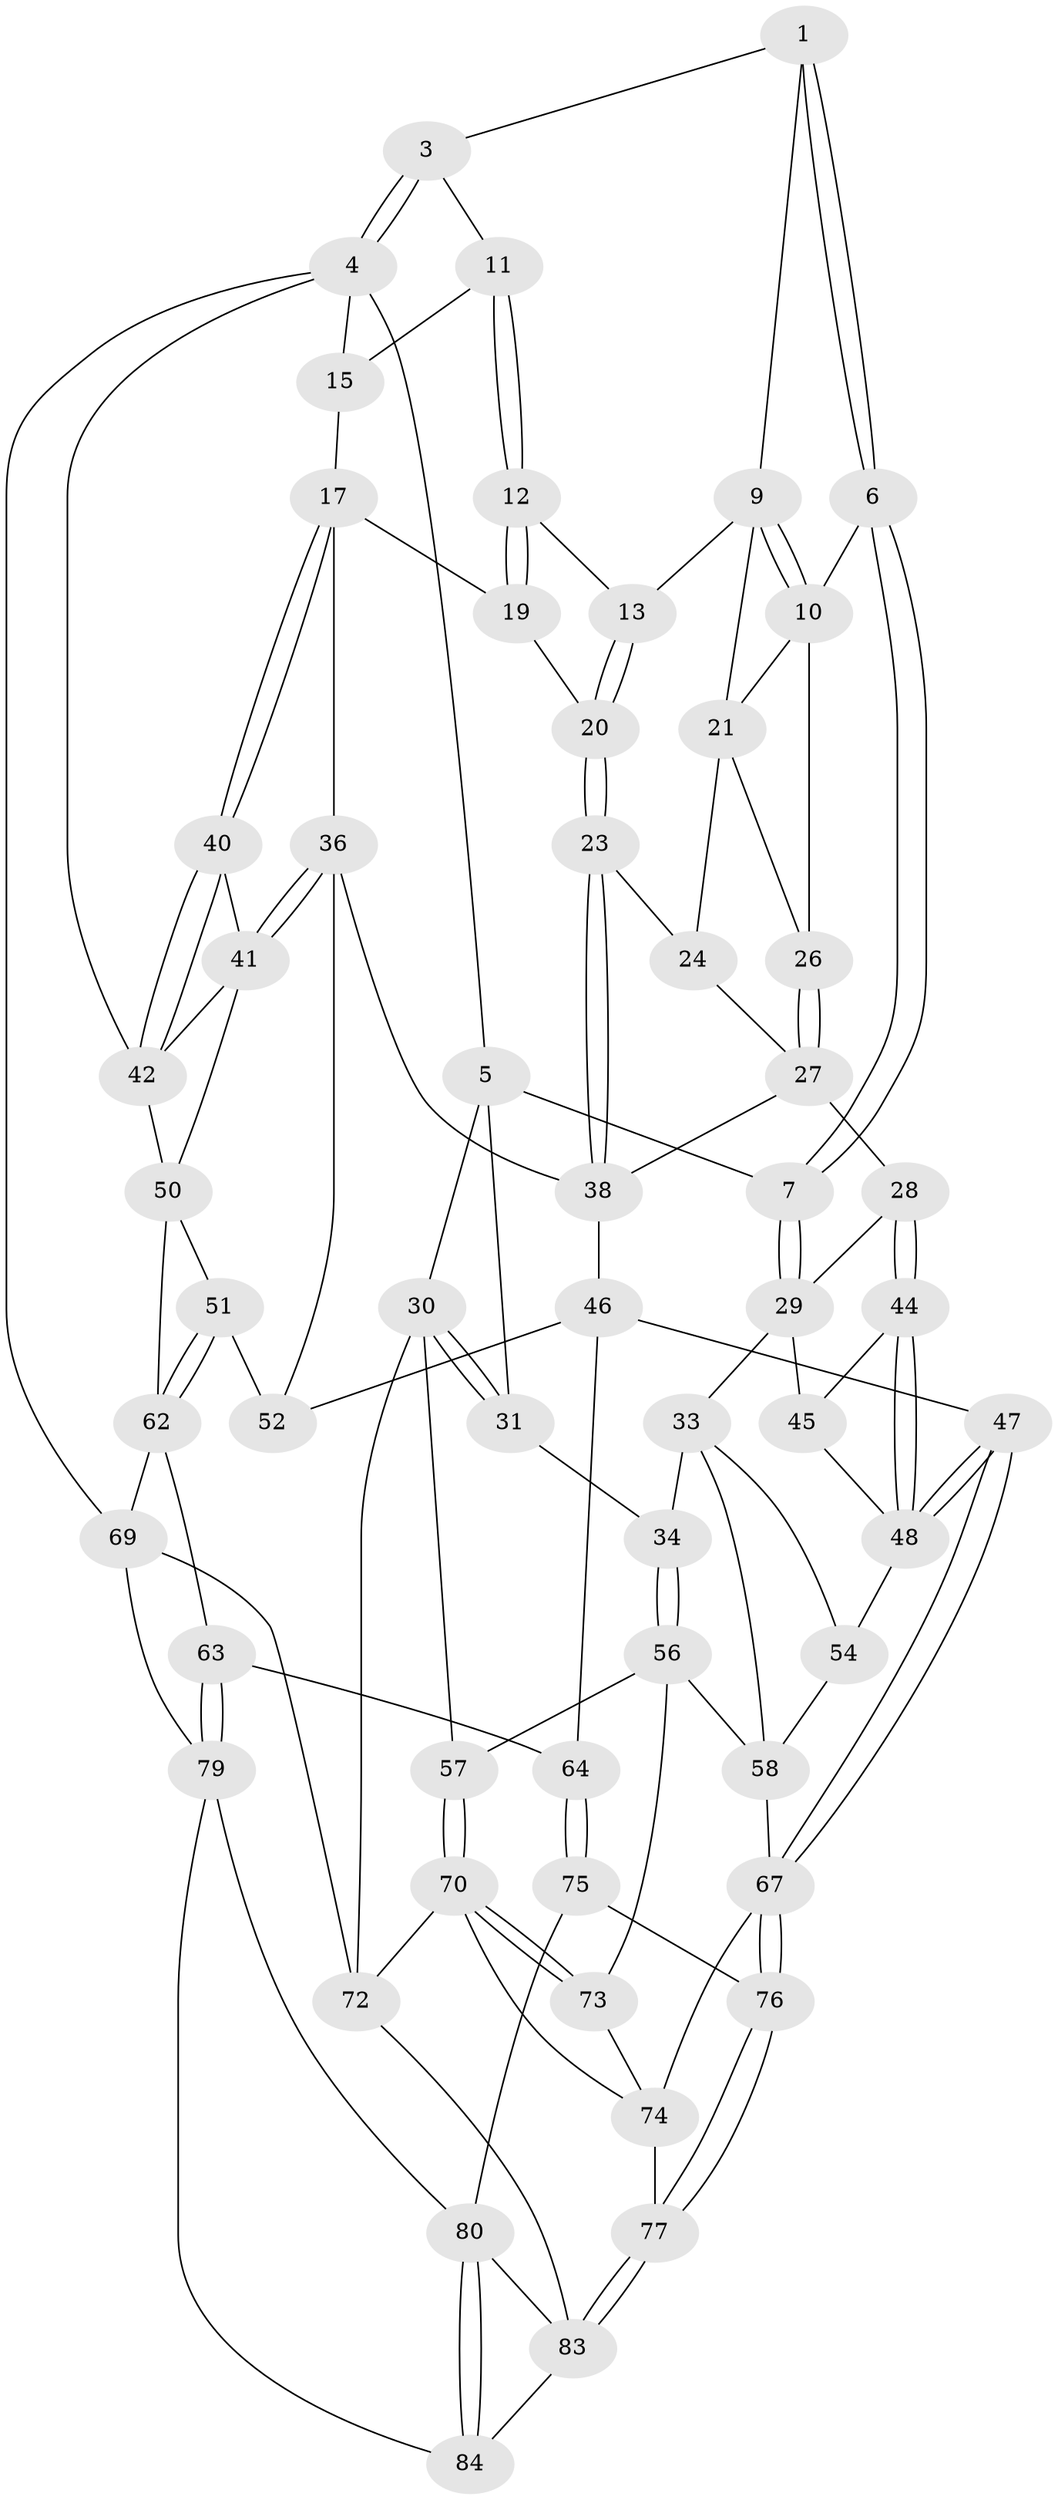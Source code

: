 // Generated by graph-tools (version 1.1) at 2025/24/03/03/25 07:24:32]
// undirected, 59 vertices, 132 edges
graph export_dot {
graph [start="1"]
  node [color=gray90,style=filled];
  1 [pos="+0.3028964466956641+0",super="+2"];
  3 [pos="+0.6752777787321868+0"];
  4 [pos="+1+0",super="+16"];
  5 [pos="+0.21168751794480586+0",super="+8"];
  6 [pos="+0.336888065131587+0.14504557680138241"];
  7 [pos="+0.2749628668540046+0.1912398533978029"];
  9 [pos="+0.5006693164282466+0.09920099224848233",super="+14"];
  10 [pos="+0.4456515455423198+0.15066866336946852",super="+22"];
  11 [pos="+0.7510929021698943+0.012555579027751158"];
  12 [pos="+0.7472756451055692+0.02859665662095401"];
  13 [pos="+0.6345881834718269+0.15884683028987553"];
  15 [pos="+0.8119676365997829+0.04898759983049244"];
  17 [pos="+0.9180309310088794+0.27820879432047124",super="+18"];
  19 [pos="+0.7612854042869093+0.24369068817610764"];
  20 [pos="+0.7193880830080341+0.2677448644222647"];
  21 [pos="+0.5914999652373358+0.20971721423450665",super="+25"];
  23 [pos="+0.6844053696339922+0.30260622826132694"];
  24 [pos="+0.6135145461474749+0.26695148983560785"];
  26 [pos="+0.47288866618521874+0.26636387574053455"];
  27 [pos="+0.45679964278774+0.3258057733180341",super="+35"];
  28 [pos="+0.44199150306970014+0.3324241536843219"];
  29 [pos="+0.30260499521307715+0.31152227377864733",super="+32"];
  30 [pos="+0+0.23306070966588627"];
  31 [pos="+0.0072761840237021815+0.20588135650704814"];
  33 [pos="+0.25694629129233804+0.3648068986391901",super="+55"];
  34 [pos="+0.15097834393947507+0.37632486471222515"];
  36 [pos="+0.7646075124489095+0.4025003921095061",super="+37"];
  38 [pos="+0.6783548116389867+0.3568682091567707",super="+39"];
  40 [pos="+0.9299176228970432+0.2828119524984591"];
  41 [pos="+0.7777050226051254+0.40140682903128944",super="+49"];
  42 [pos="+0.9897127685095186+0.29899382277316644",super="+43"];
  44 [pos="+0.437785400359502+0.34917049628263463"];
  45 [pos="+0.348389528141423+0.4218435231140766"];
  46 [pos="+0.5738492848786547+0.5482781810973699",super="+60"];
  47 [pos="+0.4742473529323284+0.5475886446585116"];
  48 [pos="+0.40346348811189486+0.5095387176959727",super="+53"];
  50 [pos="+0.8599447100479398+0.5093714696132429",super="+61"];
  51 [pos="+0.8388108332939731+0.520942326958307"];
  52 [pos="+0.7521475867296767+0.4237469298167274"];
  54 [pos="+0.391326231540355+0.5127253270321448"];
  56 [pos="+0.12363262117035116+0.46339460483780726",super="+59"];
  57 [pos="+0+0.4068321570357335"];
  58 [pos="+0.17950565019432554+0.5620548414884838",super="+66"];
  62 [pos="+0.7428347141492904+0.6453488415376446",super="+65"];
  63 [pos="+0.7165219182640624+0.6531799635784413"];
  64 [pos="+0.6504239487598102+0.6306267716306586"];
  67 [pos="+0.3576548483947357+0.7590580789746311",super="+68"];
  69 [pos="+1+1"];
  70 [pos="+0+0.7291794860625326",super="+71"];
  72 [pos="+0+1"];
  73 [pos="+0.04634716325807797+0.6598313409563983"];
  74 [pos="+0.121341412306025+0.7095626685878816",super="+78"];
  75 [pos="+0.5469925457662641+0.7551495441183583"];
  76 [pos="+0.36204319577898747+0.7777698592350997"];
  77 [pos="+0.3135419094960053+0.8826661702524535"];
  79 [pos="+0.7444675739954565+0.7873789124628007",super="+82"];
  80 [pos="+0.6459218375460257+0.8882388643699387",super="+81"];
  83 [pos="+0.37182596884003843+1",super="+85"];
  84 [pos="+0.8219338327197374+1"];
  1 -- 6;
  1 -- 6;
  1 -- 3;
  1 -- 9;
  3 -- 4;
  3 -- 4;
  3 -- 11;
  4 -- 5;
  4 -- 69;
  4 -- 42;
  4 -- 15;
  5 -- 30;
  5 -- 31;
  5 -- 7;
  6 -- 7;
  6 -- 7;
  6 -- 10;
  7 -- 29;
  7 -- 29;
  9 -- 10;
  9 -- 10;
  9 -- 21;
  9 -- 13;
  10 -- 26;
  10 -- 21;
  11 -- 12;
  11 -- 12;
  11 -- 15;
  12 -- 13;
  12 -- 19;
  12 -- 19;
  13 -- 20;
  13 -- 20;
  15 -- 17;
  17 -- 40;
  17 -- 40;
  17 -- 19;
  17 -- 36;
  19 -- 20;
  20 -- 23;
  20 -- 23;
  21 -- 24;
  21 -- 26;
  23 -- 24;
  23 -- 38;
  23 -- 38;
  24 -- 27;
  26 -- 27;
  26 -- 27;
  27 -- 28;
  27 -- 38;
  28 -- 29;
  28 -- 44;
  28 -- 44;
  29 -- 33;
  29 -- 45;
  30 -- 31;
  30 -- 31;
  30 -- 57;
  30 -- 72;
  31 -- 34;
  33 -- 34;
  33 -- 58;
  33 -- 54;
  34 -- 56;
  34 -- 56;
  36 -- 41;
  36 -- 41;
  36 -- 38;
  36 -- 52;
  38 -- 46;
  40 -- 41;
  40 -- 42;
  40 -- 42;
  41 -- 42;
  41 -- 50;
  42 -- 50;
  44 -- 45;
  44 -- 48;
  44 -- 48;
  45 -- 48;
  46 -- 47;
  46 -- 64;
  46 -- 52;
  47 -- 48;
  47 -- 48;
  47 -- 67;
  47 -- 67;
  48 -- 54;
  50 -- 51;
  50 -- 62;
  51 -- 52;
  51 -- 62;
  51 -- 62;
  54 -- 58;
  56 -- 57;
  56 -- 73;
  56 -- 58;
  57 -- 70;
  57 -- 70;
  58 -- 67;
  62 -- 63;
  62 -- 69;
  63 -- 64;
  63 -- 79;
  63 -- 79;
  64 -- 75;
  64 -- 75;
  67 -- 76;
  67 -- 76;
  67 -- 74;
  69 -- 72;
  69 -- 79;
  70 -- 73;
  70 -- 73;
  70 -- 72;
  70 -- 74;
  72 -- 83;
  73 -- 74;
  74 -- 77;
  75 -- 76;
  75 -- 80;
  76 -- 77;
  76 -- 77;
  77 -- 83;
  77 -- 83;
  79 -- 80;
  79 -- 84;
  80 -- 84;
  80 -- 84;
  80 -- 83;
  83 -- 84;
}
